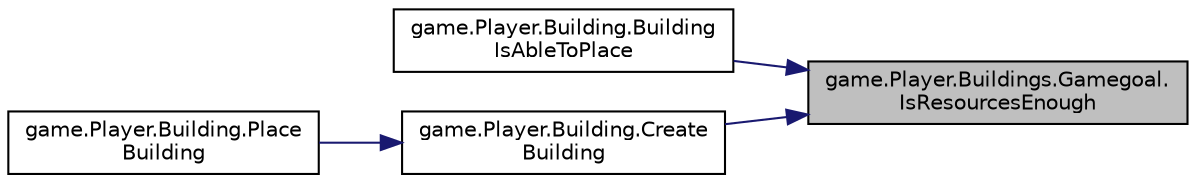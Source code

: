 digraph "game.Player.Buildings.Gamegoal.IsResourcesEnough"
{
 // LATEX_PDF_SIZE
  edge [fontname="Helvetica",fontsize="10",labelfontname="Helvetica",labelfontsize="10"];
  node [fontname="Helvetica",fontsize="10",shape=record];
  rankdir="RL";
  Node1 [label="game.Player.Buildings.Gamegoal.\lIsResourcesEnough",height=0.2,width=0.4,color="black", fillcolor="grey75", style="filled", fontcolor="black",tooltip="Проверка, хватает ли ресурсов для постройки."];
  Node1 -> Node2 [dir="back",color="midnightblue",fontsize="10",style="solid"];
  Node2 [label="game.Player.Building.Building\lIsAbleToPlace",height=0.2,width=0.4,color="black", fillcolor="white", style="filled",URL="$a00116.html#abe6f874c0d6db9c96d10ffa751970e83",tooltip="Проверяет, соблюдены ли условия для размещения обьекта класса Building на игровой карте param mouseCo..."];
  Node1 -> Node3 [dir="back",color="midnightblue",fontsize="10",style="solid"];
  Node3 [label="game.Player.Building.Create\lBuilding",height=0.2,width=0.4,color="black", fillcolor="white", style="filled",URL="$a00116.html#a628d8c6d11231b2f9d0839d781605b15",tooltip="Создаёт экземпляр одного из классов: Factory, Pump, Drill, Gamegoal, Warehouse, SandQuarry,..."];
  Node3 -> Node4 [dir="back",color="midnightblue",fontsize="10",style="solid"];
  Node4 [label="game.Player.Building.Place\lBuilding",height=0.2,width=0.4,color="black", fillcolor="white", style="filled",URL="$a00116.html#ac7ab27e3ad701936e85fd6964ac23d04",tooltip="Размещает здание на игровой карте param mouseCoordinates - Координаты указателя мыши param pressedBut..."];
}
